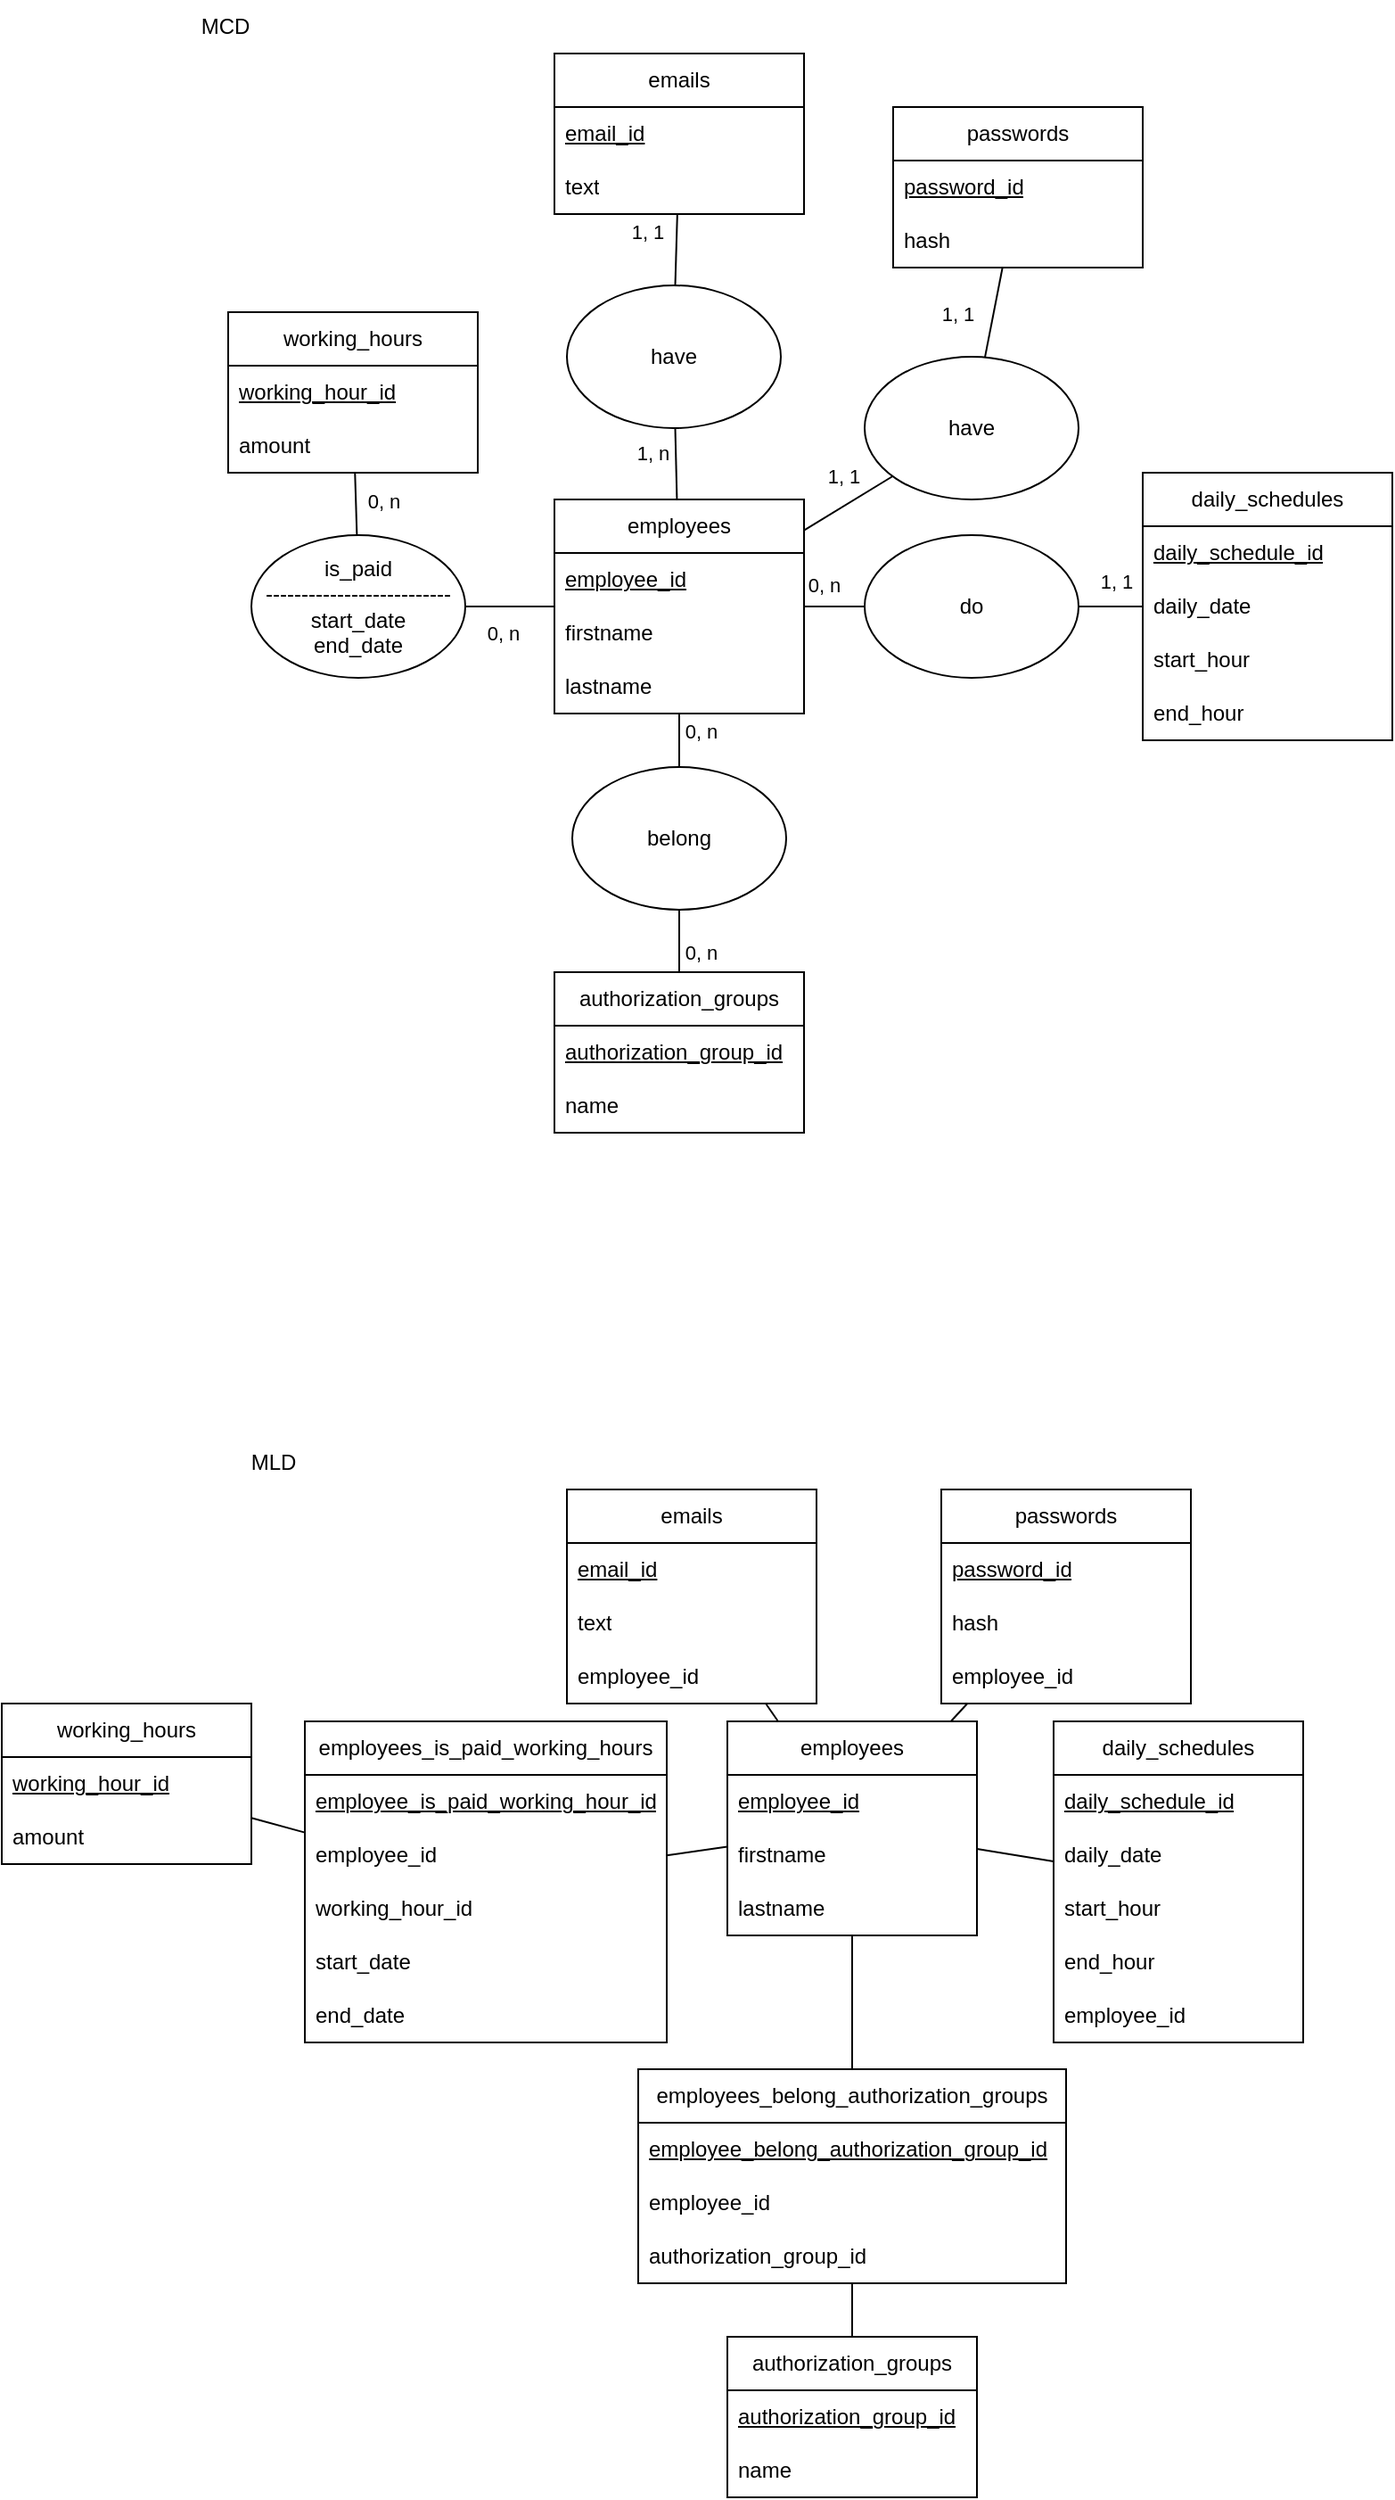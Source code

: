 <mxfile version="23.0.2" type="device">
  <diagram name="Page-1" id="-S_K4-00h_bumG0AwfRv">
    <mxGraphModel dx="1816" dy="577" grid="1" gridSize="10" guides="1" tooltips="1" connect="1" arrows="1" fold="1" page="1" pageScale="1" pageWidth="827" pageHeight="1169" math="0" shadow="0">
      <root>
        <mxCell id="0" />
        <mxCell id="1" parent="0" />
        <mxCell id="gyZ5WzK9SGrVIbfXMUUF-14" style="rounded=0;orthogonalLoop=1;jettySize=auto;html=1;endArrow=none;endFill=0;" parent="1" source="mhu6BIZqXjfIIyBAxut5-1" target="gyZ5WzK9SGrVIbfXMUUF-13" edge="1">
          <mxGeometry relative="1" as="geometry" />
        </mxCell>
        <mxCell id="gyZ5WzK9SGrVIbfXMUUF-19" value="1, 1" style="edgeLabel;html=1;align=center;verticalAlign=middle;resizable=0;points=[];labelBackgroundColor=none;" parent="gyZ5WzK9SGrVIbfXMUUF-14" vertex="1" connectable="0">
          <mxGeometry x="-0.801" y="1" relative="1" as="geometry">
            <mxPoint x="17" y="-27" as="offset" />
          </mxGeometry>
        </mxCell>
        <mxCell id="mhu6BIZqXjfIIyBAxut5-1" value="employees" style="swimlane;fontStyle=0;childLayout=stackLayout;horizontal=1;startSize=30;horizontalStack=0;resizeParent=1;resizeParentMax=0;resizeLast=0;collapsible=1;marginBottom=0;whiteSpace=wrap;html=1;" parent="1" vertex="1">
          <mxGeometry x="240" y="320" width="140" height="120" as="geometry" />
        </mxCell>
        <mxCell id="mhu6BIZqXjfIIyBAxut5-2" value="&lt;u&gt;employee_id&lt;/u&gt;" style="text;strokeColor=none;fillColor=none;align=left;verticalAlign=middle;spacingLeft=4;spacingRight=4;overflow=hidden;points=[[0,0.5],[1,0.5]];portConstraint=eastwest;rotatable=0;whiteSpace=wrap;html=1;fontStyle=0" parent="mhu6BIZqXjfIIyBAxut5-1" vertex="1">
          <mxGeometry y="30" width="140" height="30" as="geometry" />
        </mxCell>
        <mxCell id="mhu6BIZqXjfIIyBAxut5-3" value="firstname" style="text;strokeColor=none;fillColor=none;align=left;verticalAlign=middle;spacingLeft=4;spacingRight=4;overflow=hidden;points=[[0,0.5],[1,0.5]];portConstraint=eastwest;rotatable=0;whiteSpace=wrap;html=1;" parent="mhu6BIZqXjfIIyBAxut5-1" vertex="1">
          <mxGeometry y="60" width="140" height="30" as="geometry" />
        </mxCell>
        <mxCell id="mhu6BIZqXjfIIyBAxut5-4" value="lastname" style="text;strokeColor=none;fillColor=none;align=left;verticalAlign=middle;spacingLeft=4;spacingRight=4;overflow=hidden;points=[[0,0.5],[1,0.5]];portConstraint=eastwest;rotatable=0;whiteSpace=wrap;html=1;" parent="mhu6BIZqXjfIIyBAxut5-1" vertex="1">
          <mxGeometry y="90" width="140" height="30" as="geometry" />
        </mxCell>
        <mxCell id="mhu6BIZqXjfIIyBAxut5-7" value="emails" style="swimlane;fontStyle=0;childLayout=stackLayout;horizontal=1;startSize=30;horizontalStack=0;resizeParent=1;resizeParentMax=0;resizeLast=0;collapsible=1;marginBottom=0;whiteSpace=wrap;html=1;" parent="1" vertex="1">
          <mxGeometry x="240" y="70" width="140" height="90" as="geometry" />
        </mxCell>
        <mxCell id="mhu6BIZqXjfIIyBAxut5-8" value="&lt;u&gt;email_id&lt;/u&gt;" style="text;strokeColor=none;fillColor=none;align=left;verticalAlign=middle;spacingLeft=4;spacingRight=4;overflow=hidden;points=[[0,0.5],[1,0.5]];portConstraint=eastwest;rotatable=0;whiteSpace=wrap;html=1;" parent="mhu6BIZqXjfIIyBAxut5-7" vertex="1">
          <mxGeometry y="30" width="140" height="30" as="geometry" />
        </mxCell>
        <mxCell id="mhu6BIZqXjfIIyBAxut5-9" value="text" style="text;strokeColor=none;fillColor=none;align=left;verticalAlign=middle;spacingLeft=4;spacingRight=4;overflow=hidden;points=[[0,0.5],[1,0.5]];portConstraint=eastwest;rotatable=0;whiteSpace=wrap;html=1;" parent="mhu6BIZqXjfIIyBAxut5-7" vertex="1">
          <mxGeometry y="60" width="140" height="30" as="geometry" />
        </mxCell>
        <mxCell id="gyZ5WzK9SGrVIbfXMUUF-4" style="rounded=0;orthogonalLoop=1;jettySize=auto;html=1;endArrow=none;endFill=0;" parent="1" source="mhu6BIZqXjfIIyBAxut5-11" target="mhu6BIZqXjfIIyBAxut5-7" edge="1">
          <mxGeometry relative="1" as="geometry" />
        </mxCell>
        <mxCell id="gyZ5WzK9SGrVIbfXMUUF-12" value="1, 1" style="edgeLabel;html=1;align=center;verticalAlign=middle;resizable=0;points=[];labelBackgroundColor=none;" parent="gyZ5WzK9SGrVIbfXMUUF-4" vertex="1" connectable="0">
          <mxGeometry x="0.22" y="2" relative="1" as="geometry">
            <mxPoint x="-15" y="-6" as="offset" />
          </mxGeometry>
        </mxCell>
        <mxCell id="gyZ5WzK9SGrVIbfXMUUF-5" style="rounded=0;orthogonalLoop=1;jettySize=auto;html=1;endArrow=none;endFill=0;" parent="1" source="mhu6BIZqXjfIIyBAxut5-11" target="mhu6BIZqXjfIIyBAxut5-1" edge="1">
          <mxGeometry relative="1" as="geometry" />
        </mxCell>
        <mxCell id="gyZ5WzK9SGrVIbfXMUUF-11" value="1, n" style="edgeLabel;html=1;align=center;verticalAlign=middle;resizable=0;points=[];labelBackgroundColor=none;" parent="gyZ5WzK9SGrVIbfXMUUF-5" vertex="1" connectable="0">
          <mxGeometry x="0.384" y="-2" relative="1" as="geometry">
            <mxPoint x="-12" y="-14" as="offset" />
          </mxGeometry>
        </mxCell>
        <mxCell id="mhu6BIZqXjfIIyBAxut5-11" value="have" style="ellipse;whiteSpace=wrap;html=1;" parent="1" vertex="1">
          <mxGeometry x="247" y="200" width="120" height="80" as="geometry" />
        </mxCell>
        <mxCell id="mhu6BIZqXjfIIyBAxut5-12" value="daily_schedules" style="swimlane;fontStyle=0;childLayout=stackLayout;horizontal=1;startSize=30;horizontalStack=0;resizeParent=1;resizeParentMax=0;resizeLast=0;collapsible=1;marginBottom=0;whiteSpace=wrap;html=1;" parent="1" vertex="1">
          <mxGeometry x="570" y="305" width="140" height="150" as="geometry" />
        </mxCell>
        <mxCell id="mhu6BIZqXjfIIyBAxut5-13" value="&lt;u&gt;daily_schedule_id&lt;/u&gt;" style="text;strokeColor=none;fillColor=none;align=left;verticalAlign=middle;spacingLeft=4;spacingRight=4;overflow=hidden;points=[[0,0.5],[1,0.5]];portConstraint=eastwest;rotatable=0;whiteSpace=wrap;html=1;fontStyle=0" parent="mhu6BIZqXjfIIyBAxut5-12" vertex="1">
          <mxGeometry y="30" width="140" height="30" as="geometry" />
        </mxCell>
        <mxCell id="gyZ5WzK9SGrVIbfXMUUF-8" value="daily_date" style="text;strokeColor=none;fillColor=none;align=left;verticalAlign=middle;spacingLeft=4;spacingRight=4;overflow=hidden;points=[[0,0.5],[1,0.5]];portConstraint=eastwest;rotatable=0;whiteSpace=wrap;html=1;" parent="mhu6BIZqXjfIIyBAxut5-12" vertex="1">
          <mxGeometry y="60" width="140" height="30" as="geometry" />
        </mxCell>
        <mxCell id="mhu6BIZqXjfIIyBAxut5-14" value="start_hour" style="text;strokeColor=none;fillColor=none;align=left;verticalAlign=middle;spacingLeft=4;spacingRight=4;overflow=hidden;points=[[0,0.5],[1,0.5]];portConstraint=eastwest;rotatable=0;whiteSpace=wrap;html=1;" parent="mhu6BIZqXjfIIyBAxut5-12" vertex="1">
          <mxGeometry y="90" width="140" height="30" as="geometry" />
        </mxCell>
        <mxCell id="mhu6BIZqXjfIIyBAxut5-15" value="end_hour" style="text;strokeColor=none;fillColor=none;align=left;verticalAlign=middle;spacingLeft=4;spacingRight=4;overflow=hidden;points=[[0,0.5],[1,0.5]];portConstraint=eastwest;rotatable=0;whiteSpace=wrap;html=1;" parent="mhu6BIZqXjfIIyBAxut5-12" vertex="1">
          <mxGeometry y="120" width="140" height="30" as="geometry" />
        </mxCell>
        <mxCell id="gyZ5WzK9SGrVIbfXMUUF-2" style="rounded=0;orthogonalLoop=1;jettySize=auto;html=1;endArrow=none;endFill=0;" parent="1" source="2AvAFLmsyc8O3tARaUBG-1" target="mhu6BIZqXjfIIyBAxut5-12" edge="1">
          <mxGeometry relative="1" as="geometry" />
        </mxCell>
        <mxCell id="gyZ5WzK9SGrVIbfXMUUF-10" value="1, 1" style="edgeLabel;html=1;align=center;verticalAlign=middle;resizable=0;points=[];labelBackgroundColor=none;" parent="gyZ5WzK9SGrVIbfXMUUF-2" vertex="1" connectable="0">
          <mxGeometry x="0.55" y="1" relative="1" as="geometry">
            <mxPoint x="-7" y="-13" as="offset" />
          </mxGeometry>
        </mxCell>
        <mxCell id="gyZ5WzK9SGrVIbfXMUUF-3" style="rounded=0;orthogonalLoop=1;jettySize=auto;html=1;endArrow=none;endFill=0;" parent="1" source="2AvAFLmsyc8O3tARaUBG-1" target="mhu6BIZqXjfIIyBAxut5-1" edge="1">
          <mxGeometry relative="1" as="geometry" />
        </mxCell>
        <mxCell id="gyZ5WzK9SGrVIbfXMUUF-9" value="0, n" style="edgeLabel;html=1;align=center;verticalAlign=middle;resizable=0;points=[];labelBackgroundColor=none;" parent="gyZ5WzK9SGrVIbfXMUUF-3" vertex="1" connectable="0">
          <mxGeometry x="0.647" relative="1" as="geometry">
            <mxPoint x="5" y="-12" as="offset" />
          </mxGeometry>
        </mxCell>
        <mxCell id="2AvAFLmsyc8O3tARaUBG-1" value="do" style="ellipse;whiteSpace=wrap;html=1;" parent="1" vertex="1">
          <mxGeometry x="414" y="340" width="120" height="80" as="geometry" />
        </mxCell>
        <mxCell id="2AvAFLmsyc8O3tARaUBG-2" value="working_hours" style="swimlane;fontStyle=0;childLayout=stackLayout;horizontal=1;startSize=30;horizontalStack=0;resizeParent=1;resizeParentMax=0;resizeLast=0;collapsible=1;marginBottom=0;whiteSpace=wrap;html=1;" parent="1" vertex="1">
          <mxGeometry x="57" y="215" width="140" height="90" as="geometry" />
        </mxCell>
        <mxCell id="2AvAFLmsyc8O3tARaUBG-3" value="&lt;u&gt;working_hour_id&lt;/u&gt;" style="text;strokeColor=none;fillColor=none;align=left;verticalAlign=middle;spacingLeft=4;spacingRight=4;overflow=hidden;points=[[0,0.5],[1,0.5]];portConstraint=eastwest;rotatable=0;whiteSpace=wrap;html=1;fontStyle=0" parent="2AvAFLmsyc8O3tARaUBG-2" vertex="1">
          <mxGeometry y="30" width="140" height="30" as="geometry" />
        </mxCell>
        <mxCell id="2AvAFLmsyc8O3tARaUBG-4" value="amount" style="text;strokeColor=none;fillColor=none;align=left;verticalAlign=middle;spacingLeft=4;spacingRight=4;overflow=hidden;points=[[0,0.5],[1,0.5]];portConstraint=eastwest;rotatable=0;whiteSpace=wrap;html=1;" parent="2AvAFLmsyc8O3tARaUBG-2" vertex="1">
          <mxGeometry y="60" width="140" height="30" as="geometry" />
        </mxCell>
        <mxCell id="gyZ5WzK9SGrVIbfXMUUF-6" style="rounded=0;orthogonalLoop=1;jettySize=auto;html=1;endArrow=none;endFill=0;" parent="1" source="gyZ5WzK9SGrVIbfXMUUF-1" target="mhu6BIZqXjfIIyBAxut5-1" edge="1">
          <mxGeometry relative="1" as="geometry" />
        </mxCell>
        <mxCell id="gyZ5WzK9SGrVIbfXMUUF-21" value="0, n" style="edgeLabel;html=1;align=center;verticalAlign=middle;resizable=0;points=[];labelBackgroundColor=none;" parent="gyZ5WzK9SGrVIbfXMUUF-6" vertex="1" connectable="0">
          <mxGeometry x="0.171" y="-1" relative="1" as="geometry">
            <mxPoint x="-9" y="14" as="offset" />
          </mxGeometry>
        </mxCell>
        <mxCell id="gyZ5WzK9SGrVIbfXMUUF-7" style="rounded=0;orthogonalLoop=1;jettySize=auto;html=1;endArrow=none;endFill=0;" parent="1" source="gyZ5WzK9SGrVIbfXMUUF-1" target="2AvAFLmsyc8O3tARaUBG-2" edge="1">
          <mxGeometry relative="1" as="geometry" />
        </mxCell>
        <mxCell id="gyZ5WzK9SGrVIbfXMUUF-22" value="0, n" style="edgeLabel;html=1;align=center;verticalAlign=middle;resizable=0;points=[];labelBackgroundColor=none;" parent="gyZ5WzK9SGrVIbfXMUUF-7" vertex="1" connectable="0">
          <mxGeometry x="-0.039" relative="1" as="geometry">
            <mxPoint x="15" y="-2" as="offset" />
          </mxGeometry>
        </mxCell>
        <mxCell id="gyZ5WzK9SGrVIbfXMUUF-1" value="is_paid&lt;br&gt;--------------------------&lt;br&gt;start_date&lt;br&gt;end_date" style="ellipse;whiteSpace=wrap;html=1;" parent="1" vertex="1">
          <mxGeometry x="70" y="340" width="120" height="80" as="geometry" />
        </mxCell>
        <mxCell id="gyZ5WzK9SGrVIbfXMUUF-18" style="rounded=0;orthogonalLoop=1;jettySize=auto;html=1;endArrow=none;endFill=0;" parent="1" source="gyZ5WzK9SGrVIbfXMUUF-13" target="gyZ5WzK9SGrVIbfXMUUF-15" edge="1">
          <mxGeometry relative="1" as="geometry" />
        </mxCell>
        <mxCell id="gyZ5WzK9SGrVIbfXMUUF-20" value="1, 1" style="edgeLabel;html=1;align=center;verticalAlign=middle;resizable=0;points=[];labelBackgroundColor=none;" parent="gyZ5WzK9SGrVIbfXMUUF-18" vertex="1" connectable="0">
          <mxGeometry x="0.459" relative="1" as="geometry">
            <mxPoint x="-23" y="12" as="offset" />
          </mxGeometry>
        </mxCell>
        <mxCell id="gyZ5WzK9SGrVIbfXMUUF-13" value="have" style="ellipse;whiteSpace=wrap;html=1;" parent="1" vertex="1">
          <mxGeometry x="414" y="240" width="120" height="80" as="geometry" />
        </mxCell>
        <mxCell id="gyZ5WzK9SGrVIbfXMUUF-15" value="passwords" style="swimlane;fontStyle=0;childLayout=stackLayout;horizontal=1;startSize=30;horizontalStack=0;resizeParent=1;resizeParentMax=0;resizeLast=0;collapsible=1;marginBottom=0;whiteSpace=wrap;html=1;" parent="1" vertex="1">
          <mxGeometry x="430" y="100" width="140" height="90" as="geometry" />
        </mxCell>
        <mxCell id="gyZ5WzK9SGrVIbfXMUUF-16" value="&lt;u&gt;password_id&lt;/u&gt;" style="text;strokeColor=none;fillColor=none;align=left;verticalAlign=middle;spacingLeft=4;spacingRight=4;overflow=hidden;points=[[0,0.5],[1,0.5]];portConstraint=eastwest;rotatable=0;whiteSpace=wrap;html=1;" parent="gyZ5WzK9SGrVIbfXMUUF-15" vertex="1">
          <mxGeometry y="30" width="140" height="30" as="geometry" />
        </mxCell>
        <mxCell id="gyZ5WzK9SGrVIbfXMUUF-17" value="hash" style="text;strokeColor=none;fillColor=none;align=left;verticalAlign=middle;spacingLeft=4;spacingRight=4;overflow=hidden;points=[[0,0.5],[1,0.5]];portConstraint=eastwest;rotatable=0;whiteSpace=wrap;html=1;" parent="gyZ5WzK9SGrVIbfXMUUF-15" vertex="1">
          <mxGeometry y="60" width="140" height="30" as="geometry" />
        </mxCell>
        <mxCell id="gyZ5WzK9SGrVIbfXMUUF-24" value="MCD" style="text;html=1;align=center;verticalAlign=middle;resizable=0;points=[];autosize=1;strokeColor=none;fillColor=none;" parent="1" vertex="1">
          <mxGeometry x="30" y="40" width="50" height="30" as="geometry" />
        </mxCell>
        <mxCell id="gyZ5WzK9SGrVIbfXMUUF-25" style="rounded=0;orthogonalLoop=1;jettySize=auto;html=1;endArrow=none;endFill=0;" parent="1" source="gyZ5WzK9SGrVIbfXMUUF-27" target="gyZ5WzK9SGrVIbfXMUUF-60" edge="1">
          <mxGeometry relative="1" as="geometry">
            <mxPoint x="294.653" y="1011.913" as="targetPoint" />
          </mxGeometry>
        </mxCell>
        <mxCell id="gyZ5WzK9SGrVIbfXMUUF-74" style="rounded=0;orthogonalLoop=1;jettySize=auto;html=1;endArrow=none;endFill=0;" parent="1" source="gyZ5WzK9SGrVIbfXMUUF-27" target="gyZ5WzK9SGrVIbfXMUUF-67" edge="1">
          <mxGeometry relative="1" as="geometry" />
        </mxCell>
        <mxCell id="LKBLilbkFGfnDO_at_1W-18" style="rounded=0;orthogonalLoop=1;jettySize=auto;html=1;endArrow=none;endFill=0;" edge="1" parent="1" source="gyZ5WzK9SGrVIbfXMUUF-27" target="LKBLilbkFGfnDO_at_1W-14">
          <mxGeometry relative="1" as="geometry" />
        </mxCell>
        <mxCell id="gyZ5WzK9SGrVIbfXMUUF-27" value="employees" style="swimlane;fontStyle=0;childLayout=stackLayout;horizontal=1;startSize=30;horizontalStack=0;resizeParent=1;resizeParentMax=0;resizeLast=0;collapsible=1;marginBottom=0;whiteSpace=wrap;html=1;" parent="1" vertex="1">
          <mxGeometry x="337" y="1005" width="140" height="120" as="geometry" />
        </mxCell>
        <mxCell id="gyZ5WzK9SGrVIbfXMUUF-28" value="&lt;u&gt;employee_id&lt;/u&gt;" style="text;strokeColor=none;fillColor=none;align=left;verticalAlign=middle;spacingLeft=4;spacingRight=4;overflow=hidden;points=[[0,0.5],[1,0.5]];portConstraint=eastwest;rotatable=0;whiteSpace=wrap;html=1;fontStyle=0" parent="gyZ5WzK9SGrVIbfXMUUF-27" vertex="1">
          <mxGeometry y="30" width="140" height="30" as="geometry" />
        </mxCell>
        <mxCell id="gyZ5WzK9SGrVIbfXMUUF-29" value="firstname" style="text;strokeColor=none;fillColor=none;align=left;verticalAlign=middle;spacingLeft=4;spacingRight=4;overflow=hidden;points=[[0,0.5],[1,0.5]];portConstraint=eastwest;rotatable=0;whiteSpace=wrap;html=1;" parent="gyZ5WzK9SGrVIbfXMUUF-27" vertex="1">
          <mxGeometry y="60" width="140" height="30" as="geometry" />
        </mxCell>
        <mxCell id="gyZ5WzK9SGrVIbfXMUUF-30" value="lastname" style="text;strokeColor=none;fillColor=none;align=left;verticalAlign=middle;spacingLeft=4;spacingRight=4;overflow=hidden;points=[[0,0.5],[1,0.5]];portConstraint=eastwest;rotatable=0;whiteSpace=wrap;html=1;" parent="gyZ5WzK9SGrVIbfXMUUF-27" vertex="1">
          <mxGeometry y="90" width="140" height="30" as="geometry" />
        </mxCell>
        <mxCell id="gyZ5WzK9SGrVIbfXMUUF-31" value="emails" style="swimlane;fontStyle=0;childLayout=stackLayout;horizontal=1;startSize=30;horizontalStack=0;resizeParent=1;resizeParentMax=0;resizeLast=0;collapsible=1;marginBottom=0;whiteSpace=wrap;html=1;" parent="1" vertex="1">
          <mxGeometry x="247" y="875" width="140" height="120" as="geometry" />
        </mxCell>
        <mxCell id="gyZ5WzK9SGrVIbfXMUUF-32" value="&lt;u&gt;email_id&lt;/u&gt;" style="text;strokeColor=none;fillColor=none;align=left;verticalAlign=middle;spacingLeft=4;spacingRight=4;overflow=hidden;points=[[0,0.5],[1,0.5]];portConstraint=eastwest;rotatable=0;whiteSpace=wrap;html=1;" parent="gyZ5WzK9SGrVIbfXMUUF-31" vertex="1">
          <mxGeometry y="30" width="140" height="30" as="geometry" />
        </mxCell>
        <mxCell id="gyZ5WzK9SGrVIbfXMUUF-33" value="text" style="text;strokeColor=none;fillColor=none;align=left;verticalAlign=middle;spacingLeft=4;spacingRight=4;overflow=hidden;points=[[0,0.5],[1,0.5]];portConstraint=eastwest;rotatable=0;whiteSpace=wrap;html=1;" parent="gyZ5WzK9SGrVIbfXMUUF-31" vertex="1">
          <mxGeometry y="60" width="140" height="30" as="geometry" />
        </mxCell>
        <mxCell id="gyZ5WzK9SGrVIbfXMUUF-64" value="employee_id" style="text;strokeColor=none;fillColor=none;align=left;verticalAlign=middle;spacingLeft=4;spacingRight=4;overflow=hidden;points=[[0,0.5],[1,0.5]];portConstraint=eastwest;rotatable=0;whiteSpace=wrap;html=1;" parent="gyZ5WzK9SGrVIbfXMUUF-31" vertex="1">
          <mxGeometry y="90" width="140" height="30" as="geometry" />
        </mxCell>
        <mxCell id="gyZ5WzK9SGrVIbfXMUUF-36" style="rounded=0;orthogonalLoop=1;jettySize=auto;html=1;endArrow=none;endFill=0;" parent="1" source="gyZ5WzK9SGrVIbfXMUUF-31" target="gyZ5WzK9SGrVIbfXMUUF-27" edge="1">
          <mxGeometry relative="1" as="geometry">
            <mxPoint x="339.13" y="937.801" as="sourcePoint" />
          </mxGeometry>
        </mxCell>
        <mxCell id="gyZ5WzK9SGrVIbfXMUUF-39" value="daily_schedules" style="swimlane;fontStyle=0;childLayout=stackLayout;horizontal=1;startSize=30;horizontalStack=0;resizeParent=1;resizeParentMax=0;resizeLast=0;collapsible=1;marginBottom=0;whiteSpace=wrap;html=1;" parent="1" vertex="1">
          <mxGeometry x="520" y="1005" width="140" height="180" as="geometry" />
        </mxCell>
        <mxCell id="gyZ5WzK9SGrVIbfXMUUF-40" value="&lt;u&gt;daily_schedule_id&lt;/u&gt;" style="text;strokeColor=none;fillColor=none;align=left;verticalAlign=middle;spacingLeft=4;spacingRight=4;overflow=hidden;points=[[0,0.5],[1,0.5]];portConstraint=eastwest;rotatable=0;whiteSpace=wrap;html=1;fontStyle=0" parent="gyZ5WzK9SGrVIbfXMUUF-39" vertex="1">
          <mxGeometry y="30" width="140" height="30" as="geometry" />
        </mxCell>
        <mxCell id="gyZ5WzK9SGrVIbfXMUUF-41" value="daily_date" style="text;strokeColor=none;fillColor=none;align=left;verticalAlign=middle;spacingLeft=4;spacingRight=4;overflow=hidden;points=[[0,0.5],[1,0.5]];portConstraint=eastwest;rotatable=0;whiteSpace=wrap;html=1;" parent="gyZ5WzK9SGrVIbfXMUUF-39" vertex="1">
          <mxGeometry y="60" width="140" height="30" as="geometry" />
        </mxCell>
        <mxCell id="gyZ5WzK9SGrVIbfXMUUF-42" value="start_hour" style="text;strokeColor=none;fillColor=none;align=left;verticalAlign=middle;spacingLeft=4;spacingRight=4;overflow=hidden;points=[[0,0.5],[1,0.5]];portConstraint=eastwest;rotatable=0;whiteSpace=wrap;html=1;" parent="gyZ5WzK9SGrVIbfXMUUF-39" vertex="1">
          <mxGeometry y="90" width="140" height="30" as="geometry" />
        </mxCell>
        <mxCell id="gyZ5WzK9SGrVIbfXMUUF-43" value="end_hour" style="text;strokeColor=none;fillColor=none;align=left;verticalAlign=middle;spacingLeft=4;spacingRight=4;overflow=hidden;points=[[0,0.5],[1,0.5]];portConstraint=eastwest;rotatable=0;whiteSpace=wrap;html=1;" parent="gyZ5WzK9SGrVIbfXMUUF-39" vertex="1">
          <mxGeometry y="120" width="140" height="30" as="geometry" />
        </mxCell>
        <mxCell id="gyZ5WzK9SGrVIbfXMUUF-66" value="employee_id" style="text;strokeColor=none;fillColor=none;align=left;verticalAlign=middle;spacingLeft=4;spacingRight=4;overflow=hidden;points=[[0,0.5],[1,0.5]];portConstraint=eastwest;rotatable=0;whiteSpace=wrap;html=1;" parent="gyZ5WzK9SGrVIbfXMUUF-39" vertex="1">
          <mxGeometry y="150" width="140" height="30" as="geometry" />
        </mxCell>
        <mxCell id="gyZ5WzK9SGrVIbfXMUUF-44" style="rounded=0;orthogonalLoop=1;jettySize=auto;html=1;endArrow=none;endFill=0;" parent="1" source="gyZ5WzK9SGrVIbfXMUUF-27" target="gyZ5WzK9SGrVIbfXMUUF-39" edge="1">
          <mxGeometry relative="1" as="geometry">
            <mxPoint x="442.396" y="1171.75" as="sourcePoint" />
          </mxGeometry>
        </mxCell>
        <mxCell id="gyZ5WzK9SGrVIbfXMUUF-75" style="rounded=0;orthogonalLoop=1;jettySize=auto;html=1;endArrow=none;endFill=0;" parent="1" source="gyZ5WzK9SGrVIbfXMUUF-49" target="gyZ5WzK9SGrVIbfXMUUF-67" edge="1">
          <mxGeometry relative="1" as="geometry" />
        </mxCell>
        <mxCell id="gyZ5WzK9SGrVIbfXMUUF-49" value="working_hours" style="swimlane;fontStyle=0;childLayout=stackLayout;horizontal=1;startSize=30;horizontalStack=0;resizeParent=1;resizeParentMax=0;resizeLast=0;collapsible=1;marginBottom=0;whiteSpace=wrap;html=1;" parent="1" vertex="1">
          <mxGeometry x="-70" y="995" width="140" height="90" as="geometry" />
        </mxCell>
        <mxCell id="gyZ5WzK9SGrVIbfXMUUF-50" value="&lt;u&gt;working_hour_id&lt;/u&gt;" style="text;strokeColor=none;fillColor=none;align=left;verticalAlign=middle;spacingLeft=4;spacingRight=4;overflow=hidden;points=[[0,0.5],[1,0.5]];portConstraint=eastwest;rotatable=0;whiteSpace=wrap;html=1;fontStyle=0" parent="gyZ5WzK9SGrVIbfXMUUF-49" vertex="1">
          <mxGeometry y="30" width="140" height="30" as="geometry" />
        </mxCell>
        <mxCell id="gyZ5WzK9SGrVIbfXMUUF-51" value="amount" style="text;strokeColor=none;fillColor=none;align=left;verticalAlign=middle;spacingLeft=4;spacingRight=4;overflow=hidden;points=[[0,0.5],[1,0.5]];portConstraint=eastwest;rotatable=0;whiteSpace=wrap;html=1;" parent="gyZ5WzK9SGrVIbfXMUUF-49" vertex="1">
          <mxGeometry y="60" width="140" height="30" as="geometry" />
        </mxCell>
        <mxCell id="gyZ5WzK9SGrVIbfXMUUF-60" value="passwords" style="swimlane;fontStyle=0;childLayout=stackLayout;horizontal=1;startSize=30;horizontalStack=0;resizeParent=1;resizeParentMax=0;resizeLast=0;collapsible=1;marginBottom=0;whiteSpace=wrap;html=1;" parent="1" vertex="1">
          <mxGeometry x="457" y="875" width="140" height="120" as="geometry" />
        </mxCell>
        <mxCell id="gyZ5WzK9SGrVIbfXMUUF-61" value="&lt;u&gt;password_id&lt;/u&gt;" style="text;strokeColor=none;fillColor=none;align=left;verticalAlign=middle;spacingLeft=4;spacingRight=4;overflow=hidden;points=[[0,0.5],[1,0.5]];portConstraint=eastwest;rotatable=0;whiteSpace=wrap;html=1;" parent="gyZ5WzK9SGrVIbfXMUUF-60" vertex="1">
          <mxGeometry y="30" width="140" height="30" as="geometry" />
        </mxCell>
        <mxCell id="gyZ5WzK9SGrVIbfXMUUF-62" value="hash" style="text;strokeColor=none;fillColor=none;align=left;verticalAlign=middle;spacingLeft=4;spacingRight=4;overflow=hidden;points=[[0,0.5],[1,0.5]];portConstraint=eastwest;rotatable=0;whiteSpace=wrap;html=1;" parent="gyZ5WzK9SGrVIbfXMUUF-60" vertex="1">
          <mxGeometry y="60" width="140" height="30" as="geometry" />
        </mxCell>
        <mxCell id="gyZ5WzK9SGrVIbfXMUUF-65" value="employee_id" style="text;strokeColor=none;fillColor=none;align=left;verticalAlign=middle;spacingLeft=4;spacingRight=4;overflow=hidden;points=[[0,0.5],[1,0.5]];portConstraint=eastwest;rotatable=0;whiteSpace=wrap;html=1;" parent="gyZ5WzK9SGrVIbfXMUUF-60" vertex="1">
          <mxGeometry y="90" width="140" height="30" as="geometry" />
        </mxCell>
        <mxCell id="gyZ5WzK9SGrVIbfXMUUF-63" value="MLD" style="text;html=1;align=center;verticalAlign=middle;resizable=0;points=[];autosize=1;strokeColor=none;fillColor=none;" parent="1" vertex="1">
          <mxGeometry x="57" y="845" width="50" height="30" as="geometry" />
        </mxCell>
        <mxCell id="gyZ5WzK9SGrVIbfXMUUF-67" value="employees_is_paid_working_hours" style="swimlane;fontStyle=0;childLayout=stackLayout;horizontal=1;startSize=30;horizontalStack=0;resizeParent=1;resizeParentMax=0;resizeLast=0;collapsible=1;marginBottom=0;whiteSpace=wrap;html=1;" parent="1" vertex="1">
          <mxGeometry x="100" y="1005" width="203" height="180" as="geometry" />
        </mxCell>
        <mxCell id="gyZ5WzK9SGrVIbfXMUUF-68" value="&lt;u&gt;employee_is_paid_working_hour_id&lt;/u&gt;" style="text;strokeColor=none;fillColor=none;align=left;verticalAlign=middle;spacingLeft=4;spacingRight=4;overflow=hidden;points=[[0,0.5],[1,0.5]];portConstraint=eastwest;rotatable=0;whiteSpace=wrap;html=1;" parent="gyZ5WzK9SGrVIbfXMUUF-67" vertex="1">
          <mxGeometry y="30" width="203" height="30" as="geometry" />
        </mxCell>
        <mxCell id="gyZ5WzK9SGrVIbfXMUUF-73" value="employee_id" style="text;strokeColor=none;fillColor=none;align=left;verticalAlign=middle;spacingLeft=4;spacingRight=4;overflow=hidden;points=[[0,0.5],[1,0.5]];portConstraint=eastwest;rotatable=0;whiteSpace=wrap;html=1;" parent="gyZ5WzK9SGrVIbfXMUUF-67" vertex="1">
          <mxGeometry y="60" width="203" height="30" as="geometry" />
        </mxCell>
        <mxCell id="gyZ5WzK9SGrVIbfXMUUF-72" value="working_hour_id" style="text;strokeColor=none;fillColor=none;align=left;verticalAlign=middle;spacingLeft=4;spacingRight=4;overflow=hidden;points=[[0,0.5],[1,0.5]];portConstraint=eastwest;rotatable=0;whiteSpace=wrap;html=1;" parent="gyZ5WzK9SGrVIbfXMUUF-67" vertex="1">
          <mxGeometry y="90" width="203" height="30" as="geometry" />
        </mxCell>
        <mxCell id="gyZ5WzK9SGrVIbfXMUUF-69" value="start_date" style="text;strokeColor=none;fillColor=none;align=left;verticalAlign=middle;spacingLeft=4;spacingRight=4;overflow=hidden;points=[[0,0.5],[1,0.5]];portConstraint=eastwest;rotatable=0;whiteSpace=wrap;html=1;" parent="gyZ5WzK9SGrVIbfXMUUF-67" vertex="1">
          <mxGeometry y="120" width="203" height="30" as="geometry" />
        </mxCell>
        <mxCell id="gyZ5WzK9SGrVIbfXMUUF-70" value="end_date" style="text;strokeColor=none;fillColor=none;align=left;verticalAlign=middle;spacingLeft=4;spacingRight=4;overflow=hidden;points=[[0,0.5],[1,0.5]];portConstraint=eastwest;rotatable=0;whiteSpace=wrap;html=1;" parent="gyZ5WzK9SGrVIbfXMUUF-67" vertex="1">
          <mxGeometry y="150" width="203" height="30" as="geometry" />
        </mxCell>
        <mxCell id="LKBLilbkFGfnDO_at_1W-3" style="rounded=0;orthogonalLoop=1;jettySize=auto;html=1;endArrow=none;endFill=0;" edge="1" parent="1" source="LKBLilbkFGfnDO_at_1W-2" target="mhu6BIZqXjfIIyBAxut5-1">
          <mxGeometry relative="1" as="geometry" />
        </mxCell>
        <mxCell id="LKBLilbkFGfnDO_at_1W-9" value="0, n" style="edgeLabel;html=1;align=center;verticalAlign=middle;resizable=0;points=[];labelBackgroundColor=none;" vertex="1" connectable="0" parent="LKBLilbkFGfnDO_at_1W-3">
          <mxGeometry x="0.65" relative="1" as="geometry">
            <mxPoint x="12" y="5" as="offset" />
          </mxGeometry>
        </mxCell>
        <mxCell id="LKBLilbkFGfnDO_at_1W-8" style="rounded=0;orthogonalLoop=1;jettySize=auto;html=1;endArrow=none;endFill=0;" edge="1" parent="1" source="LKBLilbkFGfnDO_at_1W-2" target="LKBLilbkFGfnDO_at_1W-4">
          <mxGeometry relative="1" as="geometry" />
        </mxCell>
        <mxCell id="LKBLilbkFGfnDO_at_1W-10" value="0, n" style="edgeLabel;html=1;align=center;verticalAlign=middle;resizable=0;points=[];labelBackgroundColor=none;" vertex="1" connectable="0" parent="LKBLilbkFGfnDO_at_1W-8">
          <mxGeometry x="0.373" y="-2" relative="1" as="geometry">
            <mxPoint x="14" as="offset" />
          </mxGeometry>
        </mxCell>
        <mxCell id="LKBLilbkFGfnDO_at_1W-2" value="belong" style="ellipse;whiteSpace=wrap;html=1;" vertex="1" parent="1">
          <mxGeometry x="250" y="470" width="120" height="80" as="geometry" />
        </mxCell>
        <mxCell id="LKBLilbkFGfnDO_at_1W-4" value="authorization_groups" style="swimlane;fontStyle=0;childLayout=stackLayout;horizontal=1;startSize=30;horizontalStack=0;resizeParent=1;resizeParentMax=0;resizeLast=0;collapsible=1;marginBottom=0;whiteSpace=wrap;html=1;" vertex="1" parent="1">
          <mxGeometry x="240" y="585" width="140" height="90" as="geometry" />
        </mxCell>
        <mxCell id="LKBLilbkFGfnDO_at_1W-5" value="&lt;u&gt;authorization_group_id&lt;/u&gt;" style="text;strokeColor=none;fillColor=none;align=left;verticalAlign=middle;spacingLeft=4;spacingRight=4;overflow=hidden;points=[[0,0.5],[1,0.5]];portConstraint=eastwest;rotatable=0;whiteSpace=wrap;html=1;fontStyle=0" vertex="1" parent="LKBLilbkFGfnDO_at_1W-4">
          <mxGeometry y="30" width="140" height="30" as="geometry" />
        </mxCell>
        <mxCell id="LKBLilbkFGfnDO_at_1W-6" value="name" style="text;strokeColor=none;fillColor=none;align=left;verticalAlign=middle;spacingLeft=4;spacingRight=4;overflow=hidden;points=[[0,0.5],[1,0.5]];portConstraint=eastwest;rotatable=0;whiteSpace=wrap;html=1;" vertex="1" parent="LKBLilbkFGfnDO_at_1W-4">
          <mxGeometry y="60" width="140" height="30" as="geometry" />
        </mxCell>
        <mxCell id="LKBLilbkFGfnDO_at_1W-11" value="authorization_groups" style="swimlane;fontStyle=0;childLayout=stackLayout;horizontal=1;startSize=30;horizontalStack=0;resizeParent=1;resizeParentMax=0;resizeLast=0;collapsible=1;marginBottom=0;whiteSpace=wrap;html=1;" vertex="1" parent="1">
          <mxGeometry x="337" y="1350" width="140" height="90" as="geometry" />
        </mxCell>
        <mxCell id="LKBLilbkFGfnDO_at_1W-12" value="&lt;u&gt;authorization_group_id&lt;/u&gt;" style="text;strokeColor=none;fillColor=none;align=left;verticalAlign=middle;spacingLeft=4;spacingRight=4;overflow=hidden;points=[[0,0.5],[1,0.5]];portConstraint=eastwest;rotatable=0;whiteSpace=wrap;html=1;fontStyle=0" vertex="1" parent="LKBLilbkFGfnDO_at_1W-11">
          <mxGeometry y="30" width="140" height="30" as="geometry" />
        </mxCell>
        <mxCell id="LKBLilbkFGfnDO_at_1W-13" value="name" style="text;strokeColor=none;fillColor=none;align=left;verticalAlign=middle;spacingLeft=4;spacingRight=4;overflow=hidden;points=[[0,0.5],[1,0.5]];portConstraint=eastwest;rotatable=0;whiteSpace=wrap;html=1;" vertex="1" parent="LKBLilbkFGfnDO_at_1W-11">
          <mxGeometry y="60" width="140" height="30" as="geometry" />
        </mxCell>
        <mxCell id="LKBLilbkFGfnDO_at_1W-19" style="rounded=0;orthogonalLoop=1;jettySize=auto;html=1;endArrow=none;endFill=0;" edge="1" parent="1" source="LKBLilbkFGfnDO_at_1W-14" target="LKBLilbkFGfnDO_at_1W-11">
          <mxGeometry relative="1" as="geometry" />
        </mxCell>
        <mxCell id="LKBLilbkFGfnDO_at_1W-14" value="employees_belong_authorization_groups" style="swimlane;fontStyle=0;childLayout=stackLayout;horizontal=1;startSize=30;horizontalStack=0;resizeParent=1;resizeParentMax=0;resizeLast=0;collapsible=1;marginBottom=0;whiteSpace=wrap;html=1;" vertex="1" parent="1">
          <mxGeometry x="287" y="1200" width="240" height="120" as="geometry" />
        </mxCell>
        <mxCell id="LKBLilbkFGfnDO_at_1W-15" value="&lt;u&gt;employee_belong_authorization_group_id&lt;/u&gt;" style="text;strokeColor=none;fillColor=none;align=left;verticalAlign=middle;spacingLeft=4;spacingRight=4;overflow=hidden;points=[[0,0.5],[1,0.5]];portConstraint=eastwest;rotatable=0;whiteSpace=wrap;html=1;fontStyle=0" vertex="1" parent="LKBLilbkFGfnDO_at_1W-14">
          <mxGeometry y="30" width="240" height="30" as="geometry" />
        </mxCell>
        <mxCell id="LKBLilbkFGfnDO_at_1W-16" value="&lt;span style=&quot;border-color: var(--border-color);&quot;&gt;employee_id&lt;/span&gt;" style="text;strokeColor=none;fillColor=none;align=left;verticalAlign=middle;spacingLeft=4;spacingRight=4;overflow=hidden;points=[[0,0.5],[1,0.5]];portConstraint=eastwest;rotatable=0;whiteSpace=wrap;html=1;" vertex="1" parent="LKBLilbkFGfnDO_at_1W-14">
          <mxGeometry y="60" width="240" height="30" as="geometry" />
        </mxCell>
        <mxCell id="LKBLilbkFGfnDO_at_1W-17" value="&lt;span style=&quot;border-color: var(--border-color);&quot;&gt;authorization_group_id&lt;/span&gt;" style="text;strokeColor=none;fillColor=none;align=left;verticalAlign=middle;spacingLeft=4;spacingRight=4;overflow=hidden;points=[[0,0.5],[1,0.5]];portConstraint=eastwest;rotatable=0;whiteSpace=wrap;html=1;" vertex="1" parent="LKBLilbkFGfnDO_at_1W-14">
          <mxGeometry y="90" width="240" height="30" as="geometry" />
        </mxCell>
      </root>
    </mxGraphModel>
  </diagram>
</mxfile>
